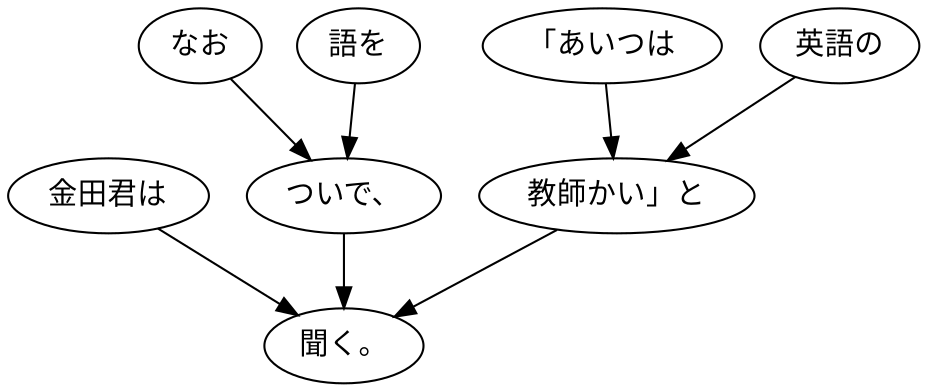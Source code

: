 digraph graph1859 {
	node0 [label="金田君は"];
	node1 [label="なお"];
	node2 [label="語を"];
	node3 [label="ついで、"];
	node4 [label="「あいつは"];
	node5 [label="英語の"];
	node6 [label="教師かい」と"];
	node7 [label="聞く。"];
	node0 -> node7;
	node1 -> node3;
	node2 -> node3;
	node3 -> node7;
	node4 -> node6;
	node5 -> node6;
	node6 -> node7;
}
